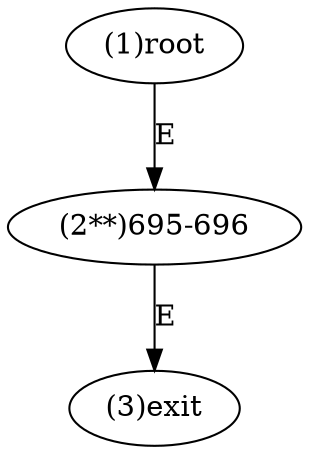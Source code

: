digraph "" { 
1[ label="(1)root"];
2[ label="(2**)695-696"];
3[ label="(3)exit"];
1->2[ label="E"];
2->3[ label="E"];
}